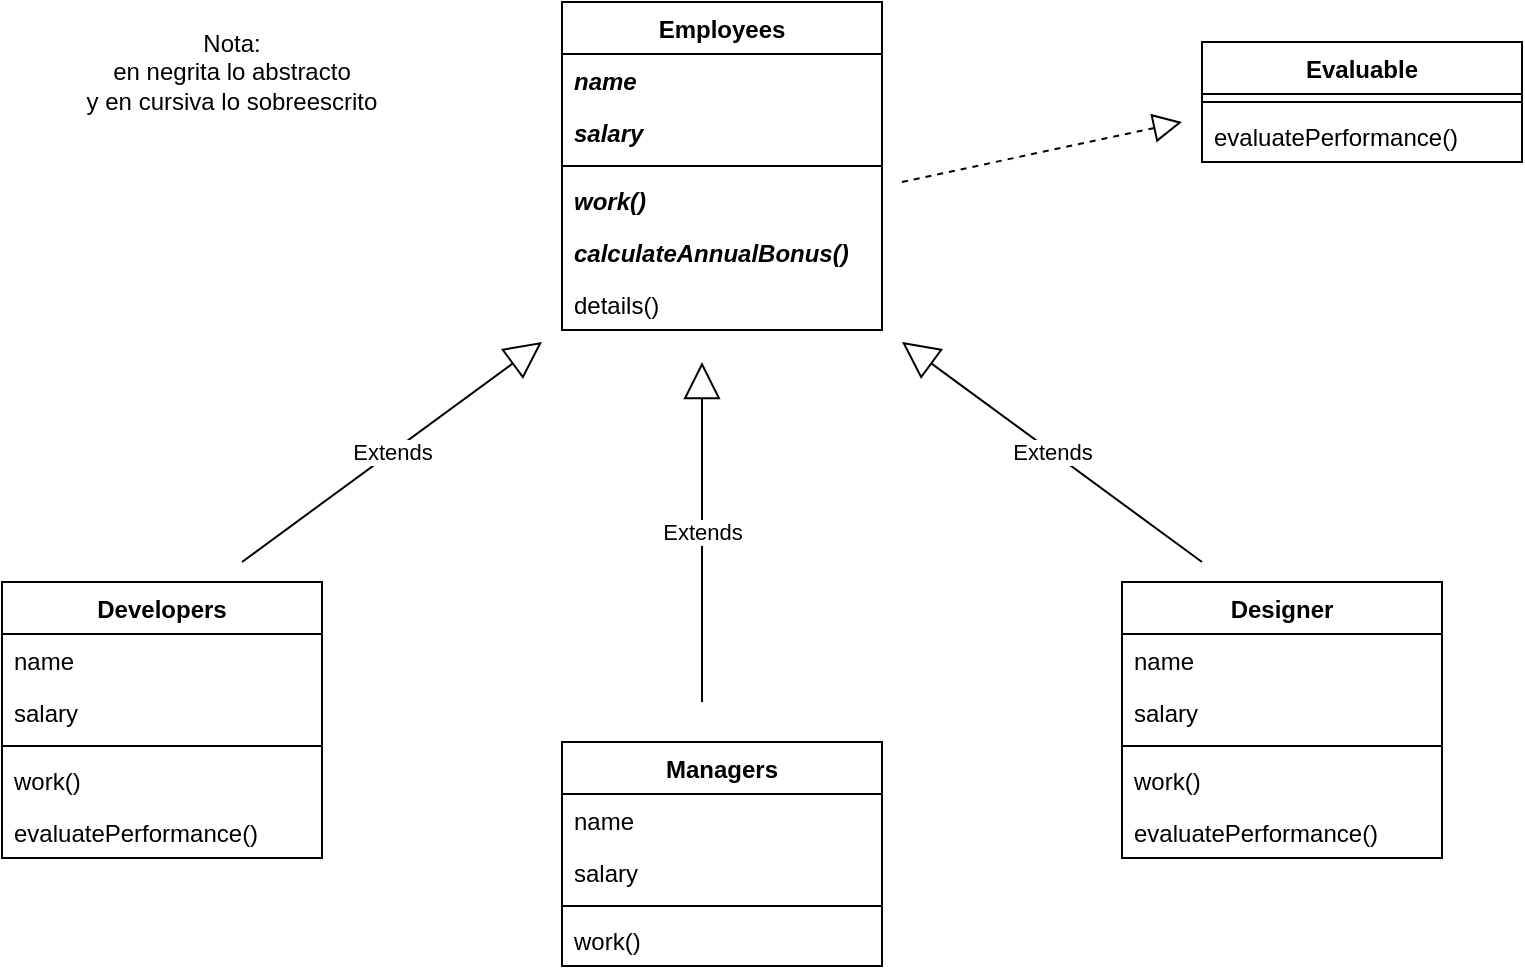 <mxfile version="24.7.17">
  <diagram name="Page-1" id="KxUA-TyeRsrtERUrhlNT">
    <mxGraphModel dx="845" dy="680" grid="1" gridSize="10" guides="1" tooltips="1" connect="1" arrows="1" fold="1" page="1" pageScale="1" pageWidth="1654" pageHeight="1169" math="0" shadow="0">
      <root>
        <mxCell id="0" />
        <mxCell id="1" parent="0" />
        <mxCell id="-wV--IRzO2RpJGxALx8b-1" value="Employees" style="swimlane;fontStyle=1;align=center;verticalAlign=top;childLayout=stackLayout;horizontal=1;startSize=26;horizontalStack=0;resizeParent=1;resizeParentMax=0;resizeLast=0;collapsible=1;marginBottom=0;whiteSpace=wrap;html=1;" parent="1" vertex="1">
          <mxGeometry x="480" y="140" width="160" height="164" as="geometry" />
        </mxCell>
        <mxCell id="-wV--IRzO2RpJGxALx8b-2" value="name" style="text;strokeColor=none;fillColor=none;align=left;verticalAlign=top;spacingLeft=4;spacingRight=4;overflow=hidden;rotatable=0;points=[[0,0.5],[1,0.5]];portConstraint=eastwest;whiteSpace=wrap;html=1;fontStyle=3" parent="-wV--IRzO2RpJGxALx8b-1" vertex="1">
          <mxGeometry y="26" width="160" height="26" as="geometry" />
        </mxCell>
        <mxCell id="K2xVhB7_YfGyPELJgzsx-4" value="salary" style="text;strokeColor=none;fillColor=none;align=left;verticalAlign=top;spacingLeft=4;spacingRight=4;overflow=hidden;rotatable=0;points=[[0,0.5],[1,0.5]];portConstraint=eastwest;whiteSpace=wrap;html=1;fontStyle=3" vertex="1" parent="-wV--IRzO2RpJGxALx8b-1">
          <mxGeometry y="52" width="160" height="26" as="geometry" />
        </mxCell>
        <mxCell id="-wV--IRzO2RpJGxALx8b-3" value="" style="line;strokeWidth=1;fillColor=none;align=left;verticalAlign=middle;spacingTop=-1;spacingLeft=3;spacingRight=3;rotatable=0;labelPosition=right;points=[];portConstraint=eastwest;strokeColor=inherit;" parent="-wV--IRzO2RpJGxALx8b-1" vertex="1">
          <mxGeometry y="78" width="160" height="8" as="geometry" />
        </mxCell>
        <mxCell id="-wV--IRzO2RpJGxALx8b-4" value="work()" style="text;strokeColor=none;fillColor=none;align=left;verticalAlign=top;spacingLeft=4;spacingRight=4;overflow=hidden;rotatable=0;points=[[0,0.5],[1,0.5]];portConstraint=eastwest;whiteSpace=wrap;html=1;fontStyle=3" parent="-wV--IRzO2RpJGxALx8b-1" vertex="1">
          <mxGeometry y="86" width="160" height="26" as="geometry" />
        </mxCell>
        <mxCell id="K2xVhB7_YfGyPELJgzsx-1" value="calculateAnnualBonus()" style="text;strokeColor=none;fillColor=none;align=left;verticalAlign=top;spacingLeft=4;spacingRight=4;overflow=hidden;rotatable=0;points=[[0,0.5],[1,0.5]];portConstraint=eastwest;whiteSpace=wrap;html=1;fontStyle=3" vertex="1" parent="-wV--IRzO2RpJGxALx8b-1">
          <mxGeometry y="112" width="160" height="26" as="geometry" />
        </mxCell>
        <mxCell id="K2xVhB7_YfGyPELJgzsx-2" value="details()" style="text;strokeColor=none;fillColor=none;align=left;verticalAlign=top;spacingLeft=4;spacingRight=4;overflow=hidden;rotatable=0;points=[[0,0.5],[1,0.5]];portConstraint=eastwest;whiteSpace=wrap;html=1;" vertex="1" parent="-wV--IRzO2RpJGxALx8b-1">
          <mxGeometry y="138" width="160" height="26" as="geometry" />
        </mxCell>
        <mxCell id="-wV--IRzO2RpJGxALx8b-5" value="Developers" style="swimlane;fontStyle=1;align=center;verticalAlign=top;childLayout=stackLayout;horizontal=1;startSize=26;horizontalStack=0;resizeParent=1;resizeParentMax=0;resizeLast=0;collapsible=1;marginBottom=0;whiteSpace=wrap;html=1;" parent="1" vertex="1">
          <mxGeometry x="200" y="430" width="160" height="138" as="geometry" />
        </mxCell>
        <mxCell id="-wV--IRzO2RpJGxALx8b-6" value="name" style="text;strokeColor=none;fillColor=none;align=left;verticalAlign=top;spacingLeft=4;spacingRight=4;overflow=hidden;rotatable=0;points=[[0,0.5],[1,0.5]];portConstraint=eastwest;whiteSpace=wrap;html=1;" parent="-wV--IRzO2RpJGxALx8b-5" vertex="1">
          <mxGeometry y="26" width="160" height="26" as="geometry" />
        </mxCell>
        <mxCell id="K2xVhB7_YfGyPELJgzsx-16" value="salary" style="text;strokeColor=none;fillColor=none;align=left;verticalAlign=top;spacingLeft=4;spacingRight=4;overflow=hidden;rotatable=0;points=[[0,0.5],[1,0.5]];portConstraint=eastwest;whiteSpace=wrap;html=1;" vertex="1" parent="-wV--IRzO2RpJGxALx8b-5">
          <mxGeometry y="52" width="160" height="26" as="geometry" />
        </mxCell>
        <mxCell id="-wV--IRzO2RpJGxALx8b-7" value="" style="line;strokeWidth=1;fillColor=none;align=left;verticalAlign=middle;spacingTop=-1;spacingLeft=3;spacingRight=3;rotatable=0;labelPosition=right;points=[];portConstraint=eastwest;strokeColor=inherit;" parent="-wV--IRzO2RpJGxALx8b-5" vertex="1">
          <mxGeometry y="78" width="160" height="8" as="geometry" />
        </mxCell>
        <mxCell id="-wV--IRzO2RpJGxALx8b-8" value="work()" style="text;strokeColor=none;fillColor=none;align=left;verticalAlign=top;spacingLeft=4;spacingRight=4;overflow=hidden;rotatable=0;points=[[0,0.5],[1,0.5]];portConstraint=eastwest;whiteSpace=wrap;html=1;" parent="-wV--IRzO2RpJGxALx8b-5" vertex="1">
          <mxGeometry y="86" width="160" height="26" as="geometry" />
        </mxCell>
        <mxCell id="K2xVhB7_YfGyPELJgzsx-5" value="evaluatePerformance()" style="text;strokeColor=none;fillColor=none;align=left;verticalAlign=top;spacingLeft=4;spacingRight=4;overflow=hidden;rotatable=0;points=[[0,0.5],[1,0.5]];portConstraint=eastwest;whiteSpace=wrap;html=1;" vertex="1" parent="-wV--IRzO2RpJGxALx8b-5">
          <mxGeometry y="112" width="160" height="26" as="geometry" />
        </mxCell>
        <mxCell id="-wV--IRzO2RpJGxALx8b-9" value="Managers" style="swimlane;fontStyle=1;align=center;verticalAlign=top;childLayout=stackLayout;horizontal=1;startSize=26;horizontalStack=0;resizeParent=1;resizeParentMax=0;resizeLast=0;collapsible=1;marginBottom=0;whiteSpace=wrap;html=1;" parent="1" vertex="1">
          <mxGeometry x="480" y="510" width="160" height="112" as="geometry" />
        </mxCell>
        <mxCell id="K2xVhB7_YfGyPELJgzsx-17" value="name" style="text;strokeColor=none;fillColor=none;align=left;verticalAlign=top;spacingLeft=4;spacingRight=4;overflow=hidden;rotatable=0;points=[[0,0.5],[1,0.5]];portConstraint=eastwest;whiteSpace=wrap;html=1;" vertex="1" parent="-wV--IRzO2RpJGxALx8b-9">
          <mxGeometry y="26" width="160" height="26" as="geometry" />
        </mxCell>
        <mxCell id="K2xVhB7_YfGyPELJgzsx-18" value="salary" style="text;strokeColor=none;fillColor=none;align=left;verticalAlign=top;spacingLeft=4;spacingRight=4;overflow=hidden;rotatable=0;points=[[0,0.5],[1,0.5]];portConstraint=eastwest;whiteSpace=wrap;html=1;" vertex="1" parent="-wV--IRzO2RpJGxALx8b-9">
          <mxGeometry y="52" width="160" height="26" as="geometry" />
        </mxCell>
        <mxCell id="-wV--IRzO2RpJGxALx8b-11" value="" style="line;strokeWidth=1;fillColor=none;align=left;verticalAlign=middle;spacingTop=-1;spacingLeft=3;spacingRight=3;rotatable=0;labelPosition=right;points=[];portConstraint=eastwest;strokeColor=inherit;" parent="-wV--IRzO2RpJGxALx8b-9" vertex="1">
          <mxGeometry y="78" width="160" height="8" as="geometry" />
        </mxCell>
        <mxCell id="K2xVhB7_YfGyPELJgzsx-6" value="work()" style="text;strokeColor=none;fillColor=none;align=left;verticalAlign=top;spacingLeft=4;spacingRight=4;overflow=hidden;rotatable=0;points=[[0,0.5],[1,0.5]];portConstraint=eastwest;whiteSpace=wrap;html=1;" vertex="1" parent="-wV--IRzO2RpJGxALx8b-9">
          <mxGeometry y="86" width="160" height="26" as="geometry" />
        </mxCell>
        <mxCell id="-wV--IRzO2RpJGxALx8b-13" value="Designer" style="swimlane;fontStyle=1;align=center;verticalAlign=top;childLayout=stackLayout;horizontal=1;startSize=26;horizontalStack=0;resizeParent=1;resizeParentMax=0;resizeLast=0;collapsible=1;marginBottom=0;whiteSpace=wrap;html=1;" parent="1" vertex="1">
          <mxGeometry x="760" y="430" width="160" height="138" as="geometry" />
        </mxCell>
        <mxCell id="K2xVhB7_YfGyPELJgzsx-20" value="name" style="text;strokeColor=none;fillColor=none;align=left;verticalAlign=top;spacingLeft=4;spacingRight=4;overflow=hidden;rotatable=0;points=[[0,0.5],[1,0.5]];portConstraint=eastwest;whiteSpace=wrap;html=1;" vertex="1" parent="-wV--IRzO2RpJGxALx8b-13">
          <mxGeometry y="26" width="160" height="26" as="geometry" />
        </mxCell>
        <mxCell id="K2xVhB7_YfGyPELJgzsx-19" value="salary" style="text;strokeColor=none;fillColor=none;align=left;verticalAlign=top;spacingLeft=4;spacingRight=4;overflow=hidden;rotatable=0;points=[[0,0.5],[1,0.5]];portConstraint=eastwest;whiteSpace=wrap;html=1;" vertex="1" parent="-wV--IRzO2RpJGxALx8b-13">
          <mxGeometry y="52" width="160" height="26" as="geometry" />
        </mxCell>
        <mxCell id="-wV--IRzO2RpJGxALx8b-15" value="" style="line;strokeWidth=1;fillColor=none;align=left;verticalAlign=middle;spacingTop=-1;spacingLeft=3;spacingRight=3;rotatable=0;labelPosition=right;points=[];portConstraint=eastwest;strokeColor=inherit;" parent="-wV--IRzO2RpJGxALx8b-13" vertex="1">
          <mxGeometry y="78" width="160" height="8" as="geometry" />
        </mxCell>
        <mxCell id="K2xVhB7_YfGyPELJgzsx-8" value="work()" style="text;strokeColor=none;fillColor=none;align=left;verticalAlign=top;spacingLeft=4;spacingRight=4;overflow=hidden;rotatable=0;points=[[0,0.5],[1,0.5]];portConstraint=eastwest;whiteSpace=wrap;html=1;" vertex="1" parent="-wV--IRzO2RpJGxALx8b-13">
          <mxGeometry y="86" width="160" height="26" as="geometry" />
        </mxCell>
        <mxCell id="K2xVhB7_YfGyPELJgzsx-9" value="evaluatePerformance()" style="text;strokeColor=none;fillColor=none;align=left;verticalAlign=top;spacingLeft=4;spacingRight=4;overflow=hidden;rotatable=0;points=[[0,0.5],[1,0.5]];portConstraint=eastwest;whiteSpace=wrap;html=1;" vertex="1" parent="-wV--IRzO2RpJGxALx8b-13">
          <mxGeometry y="112" width="160" height="26" as="geometry" />
        </mxCell>
        <mxCell id="-wV--IRzO2RpJGxALx8b-17" value="Extends" style="endArrow=block;endSize=16;endFill=0;html=1;rounded=0;" parent="1" edge="1">
          <mxGeometry width="160" relative="1" as="geometry">
            <mxPoint x="320" y="420" as="sourcePoint" />
            <mxPoint x="470" y="310" as="targetPoint" />
          </mxGeometry>
        </mxCell>
        <mxCell id="-wV--IRzO2RpJGxALx8b-18" value="Extends" style="endArrow=block;endSize=16;endFill=0;html=1;rounded=0;" parent="1" edge="1">
          <mxGeometry width="160" relative="1" as="geometry">
            <mxPoint x="800" y="420" as="sourcePoint" />
            <mxPoint x="650" y="310" as="targetPoint" />
          </mxGeometry>
        </mxCell>
        <mxCell id="-wV--IRzO2RpJGxALx8b-19" value="Extends" style="endArrow=block;endSize=16;endFill=0;html=1;rounded=0;" parent="1" edge="1">
          <mxGeometry width="160" relative="1" as="geometry">
            <mxPoint x="550" y="490" as="sourcePoint" />
            <mxPoint x="550" y="320" as="targetPoint" />
          </mxGeometry>
        </mxCell>
        <mxCell id="K2xVhB7_YfGyPELJgzsx-3" value="Nota:&lt;div&gt;en negrita lo abstracto&lt;/div&gt;&lt;div&gt;y en cursiva lo sobreescrito&lt;/div&gt;" style="text;html=1;align=center;verticalAlign=middle;whiteSpace=wrap;rounded=0;" vertex="1" parent="1">
          <mxGeometry x="220" y="140" width="190" height="70" as="geometry" />
        </mxCell>
        <mxCell id="K2xVhB7_YfGyPELJgzsx-10" value="Evaluable" style="swimlane;fontStyle=1;align=center;verticalAlign=top;childLayout=stackLayout;horizontal=1;startSize=26;horizontalStack=0;resizeParent=1;resizeParentMax=0;resizeLast=0;collapsible=1;marginBottom=0;whiteSpace=wrap;html=1;" vertex="1" parent="1">
          <mxGeometry x="800" y="160" width="160" height="60" as="geometry" />
        </mxCell>
        <mxCell id="K2xVhB7_YfGyPELJgzsx-12" value="" style="line;strokeWidth=1;fillColor=none;align=left;verticalAlign=middle;spacingTop=-1;spacingLeft=3;spacingRight=3;rotatable=0;labelPosition=right;points=[];portConstraint=eastwest;strokeColor=inherit;" vertex="1" parent="K2xVhB7_YfGyPELJgzsx-10">
          <mxGeometry y="26" width="160" height="8" as="geometry" />
        </mxCell>
        <mxCell id="K2xVhB7_YfGyPELJgzsx-13" value="evaluatePerformance()" style="text;strokeColor=none;fillColor=none;align=left;verticalAlign=top;spacingLeft=4;spacingRight=4;overflow=hidden;rotatable=0;points=[[0,0.5],[1,0.5]];portConstraint=eastwest;whiteSpace=wrap;html=1;" vertex="1" parent="K2xVhB7_YfGyPELJgzsx-10">
          <mxGeometry y="34" width="160" height="26" as="geometry" />
        </mxCell>
        <mxCell id="K2xVhB7_YfGyPELJgzsx-15" value="" style="endArrow=block;dashed=1;endFill=0;endSize=12;html=1;rounded=0;" edge="1" parent="1">
          <mxGeometry width="160" relative="1" as="geometry">
            <mxPoint x="650" y="230" as="sourcePoint" />
            <mxPoint x="790" y="200" as="targetPoint" />
          </mxGeometry>
        </mxCell>
      </root>
    </mxGraphModel>
  </diagram>
</mxfile>

